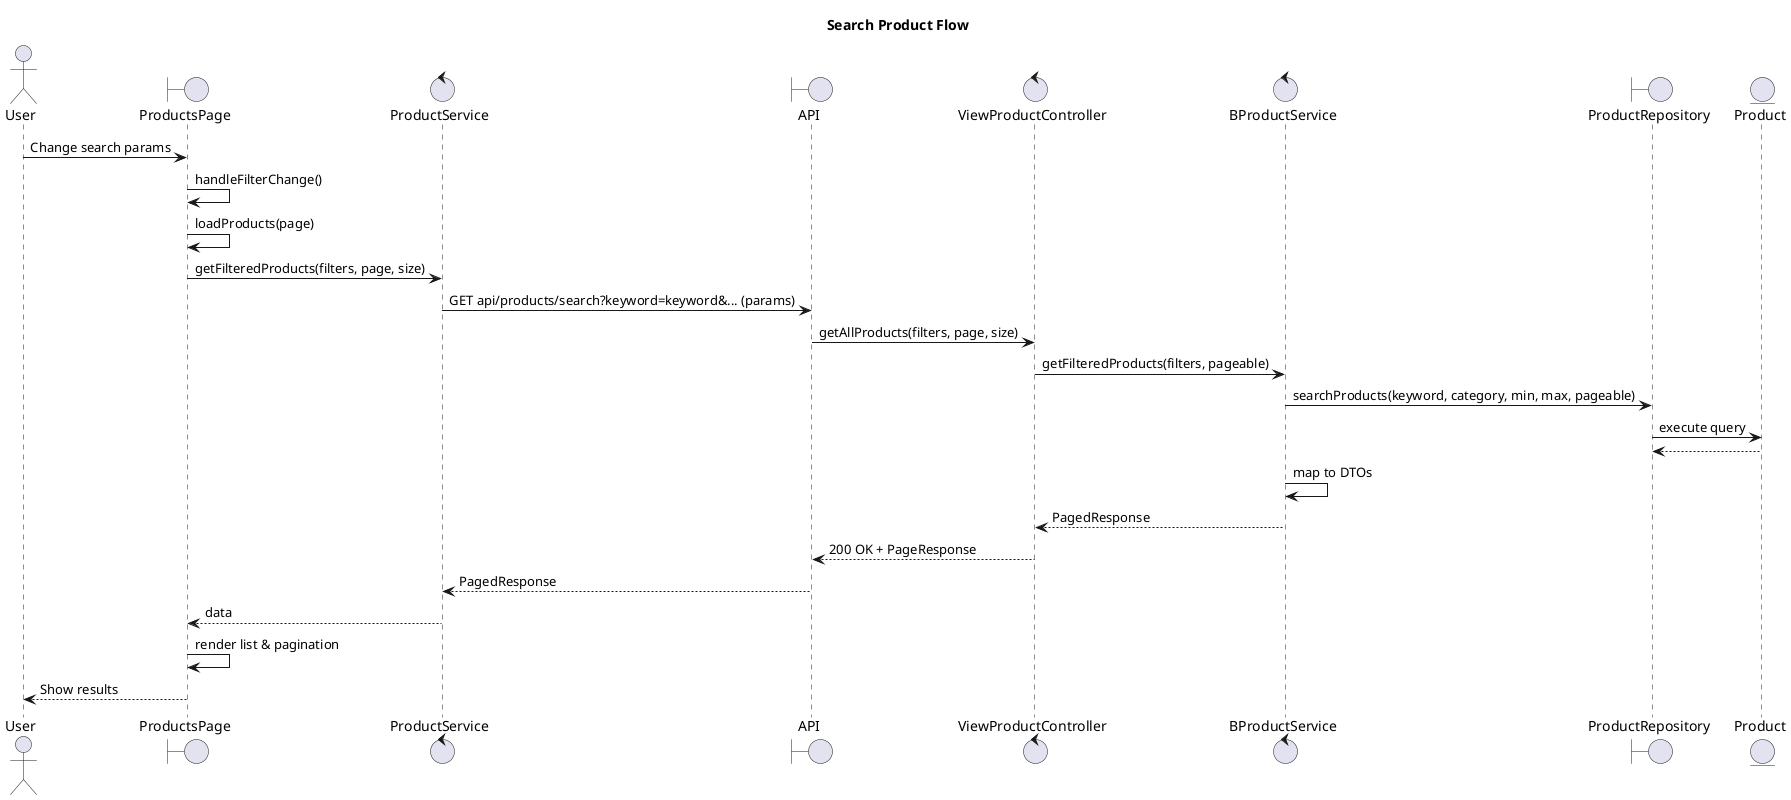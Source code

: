 @startuml Search_Product
' Search Product – Frontend + Backend (simplified API)

title Search Product Flow

actor User
boundary ProductsPage
control ProductService
boundary API
control ViewProductController
control BProductService
boundary ProductRepository
entity Product


User -> ProductsPage: Change search params
ProductsPage -> ProductsPage: handleFilterChange()

ProductsPage -> ProductsPage: loadProducts(page)
ProductsPage -> ProductService: getFilteredProducts(filters, page, size)
ProductService -> API: GET api/products/search?keyword=keyword&... (params)
API -> ViewProductController: getAllProducts(filters, page, size)
ViewProductController -> BProductService: getFilteredProducts(filters, pageable)
BProductService -> ProductRepository: searchProducts(keyword, category, min, max, pageable)
ProductRepository -> Product: execute query
Product --> ProductRepository
BProductService -> BProductService: map to DTOs
BProductService --> ViewProductController: PagedResponse
ViewProductController --> API: 200 OK + PageResponse
API --> ProductService: PagedResponse
ProductService --> ProductsPage: data
ProductsPage -> ProductsPage: render list & pagination
ProductsPage --> User: Show results

@enduml 